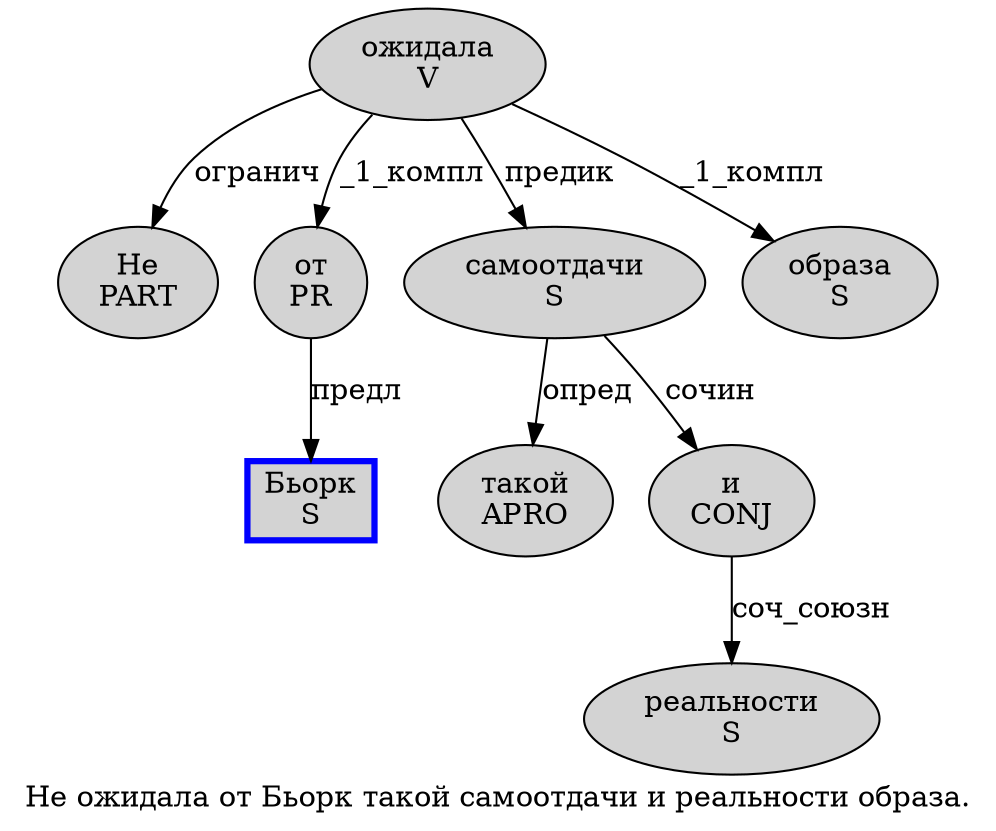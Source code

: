 digraph SENTENCE_703 {
	graph [label="Не ожидала от Бьорк такой самоотдачи и реальности образа."]
	node [style=filled]
		0 [label="Не
PART" color="" fillcolor=lightgray penwidth=1 shape=ellipse]
		1 [label="ожидала
V" color="" fillcolor=lightgray penwidth=1 shape=ellipse]
		2 [label="от
PR" color="" fillcolor=lightgray penwidth=1 shape=ellipse]
		3 [label="Бьорк
S" color=blue fillcolor=lightgray penwidth=3 shape=box]
		4 [label="такой
APRO" color="" fillcolor=lightgray penwidth=1 shape=ellipse]
		5 [label="самоотдачи
S" color="" fillcolor=lightgray penwidth=1 shape=ellipse]
		6 [label="и
CONJ" color="" fillcolor=lightgray penwidth=1 shape=ellipse]
		7 [label="реальности
S" color="" fillcolor=lightgray penwidth=1 shape=ellipse]
		8 [label="образа
S" color="" fillcolor=lightgray penwidth=1 shape=ellipse]
			1 -> 0 [label="огранич"]
			1 -> 2 [label="_1_компл"]
			1 -> 5 [label="предик"]
			1 -> 8 [label="_1_компл"]
			2 -> 3 [label="предл"]
			6 -> 7 [label="соч_союзн"]
			5 -> 4 [label="опред"]
			5 -> 6 [label="сочин"]
}